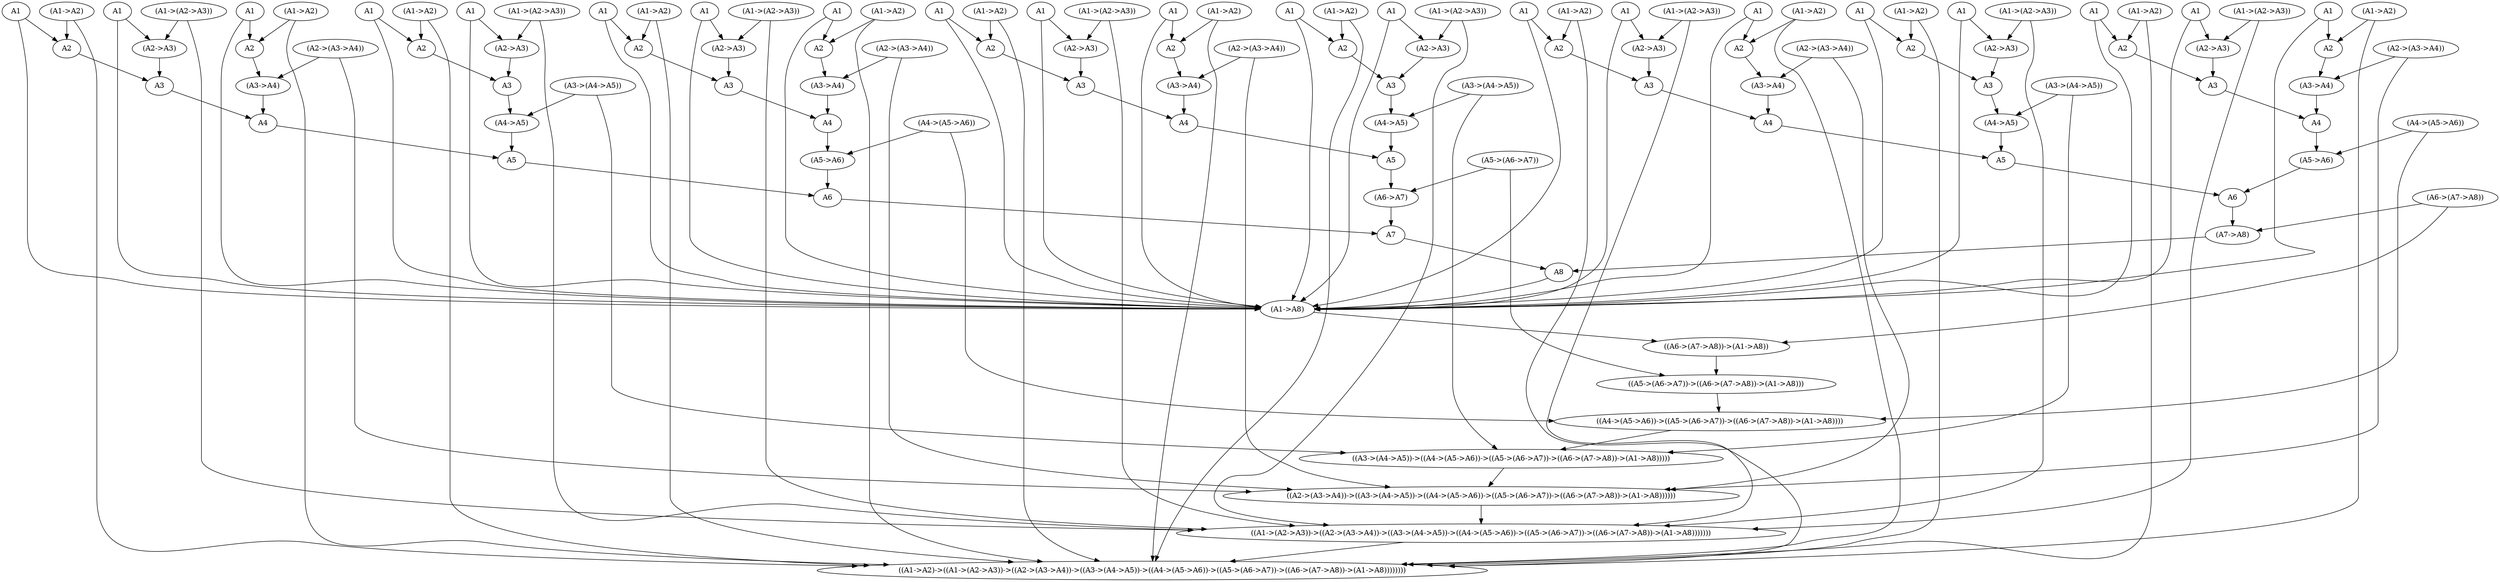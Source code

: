 digraph 2 {
"1" [label="((A1->A2)->((A1->(A2->A3))->((A2->(A3->A4))->((A3->(A4->A5))->((A4->(A5->A6))->((A5->(A6->A7))->((A6->(A7->A8))->(A1->A8))))))))"];
"2" [label="((A1->(A2->A3))->((A2->(A3->A4))->((A3->(A4->A5))->((A4->(A5->A6))->((A5->(A6->A7))->((A6->(A7->A8))->(A1->A8)))))))"];
"2" -> "1";
"3" [label="((A2->(A3->A4))->((A3->(A4->A5))->((A4->(A5->A6))->((A5->(A6->A7))->((A6->(A7->A8))->(A1->A8))))))"];
"3" -> "2";
"4" [label="((A3->(A4->A5))->((A4->(A5->A6))->((A5->(A6->A7))->((A6->(A7->A8))->(A1->A8)))))"];
"4" -> "3";
"5" [label="((A4->(A5->A6))->((A5->(A6->A7))->((A6->(A7->A8))->(A1->A8))))"];
"5" -> "4";
"6" [label="((A5->(A6->A7))->((A6->(A7->A8))->(A1->A8)))"];
"6" -> "5";
"7" [label="((A6->(A7->A8))->(A1->A8))"];
"7" -> "6";
"8" [label="(A1->A8)"];
"8" -> "7";
"9" [label="A8"];
"9" -> "8";
"10" [label="A7"];
"10" -> "9";
"11" [label="A6"];
"11" -> "10";
"12" [label="A5"];
"12" -> "11";
"13" [label="A4"];
"13" -> "12";
"14" [label="A3"];
"14" -> "13";
"15" [label="A2"];
"15" -> "14";
"16" [label="A1"];
"16" -> "15";
"16" -> "8" [comment=discharge];
"17" [label="(A1->A2)"];
"17" -> "15";
"17" -> "1" [comment=discharge];
"18" [label="(A2->A3)"];
"18" -> "14";
"19" [label="A1"];
"19" -> "18";
"19" -> "8" [comment=discharge];
"20" [label="(A1->(A2->A3))"];
"20" -> "18";
"20" -> "2" [comment=discharge];
"21" [label="(A3->A4)"];
"21" -> "13";
"22" [label="A2"];
"22" -> "21";
"23" [label="A1"];
"23" -> "22";
"23" -> "8" [comment=discharge];
"24" [label="(A1->A2)"];
"24" -> "22";
"24" -> "1" [comment=discharge];
"25" [label="(A2->(A3->A4))"];
"25" -> "21";
"25" -> "3" [comment=discharge];
"26" [label="(A4->A5)"];
"26" -> "12";
"27" [label="A3"];
"27" -> "26";
"28" [label="A2"];
"28" -> "27";
"29" [label="A1"];
"29" -> "28";
"29" -> "8" [comment=discharge];
"30" [label="(A1->A2)"];
"30" -> "28";
"30" -> "1" [comment=discharge];
"31" [label="(A2->A3)"];
"31" -> "27";
"32" [label="A1"];
"32" -> "31";
"32" -> "8" [comment=discharge];
"33" [label="(A1->(A2->A3))"];
"33" -> "31";
"33" -> "2" [comment=discharge];
"34" [label="(A3->(A4->A5))"];
"34" -> "26";
"34" -> "4" [comment=discharge];
"35" [label="(A5->A6)"];
"35" -> "11";
"36" [label="A4"];
"36" -> "35";
"37" [label="A3"];
"37" -> "36";
"38" [label="A2"];
"38" -> "37";
"39" [label="A1"];
"39" -> "38";
"39" -> "8" [comment=discharge];
"40" [label="(A1->A2)"];
"40" -> "38";
"40" -> "1" [comment=discharge];
"41" [label="(A2->A3)"];
"41" -> "37";
"42" [label="A1"];
"42" -> "41";
"42" -> "8" [comment=discharge];
"43" [label="(A1->(A2->A3))"];
"43" -> "41";
"43" -> "2" [comment=discharge];
"44" [label="(A3->A4)"];
"44" -> "36";
"45" [label="A2"];
"45" -> "44";
"46" [label="A1"];
"46" -> "45";
"46" -> "8" [comment=discharge];
"47" [label="(A1->A2)"];
"47" -> "45";
"47" -> "1" [comment=discharge];
"48" [label="(A2->(A3->A4))"];
"48" -> "44";
"48" -> "3" [comment=discharge];
"49" [label="(A4->(A5->A6))"];
"49" -> "35";
"49" -> "5" [comment=discharge];
"50" [label="(A6->A7)"];
"50" -> "10";
"51" [label="A5"];
"51" -> "50";
"52" [label="A4"];
"52" -> "51";
"53" [label="A3"];
"53" -> "52";
"54" [label="A2"];
"54" -> "53";
"55" [label="A1"];
"55" -> "54";
"55" -> "8" [comment=discharge];
"56" [label="(A1->A2)"];
"56" -> "54";
"56" -> "1" [comment=discharge];
"57" [label="(A2->A3)"];
"57" -> "53";
"58" [label="A1"];
"58" -> "57";
"58" -> "8" [comment=discharge];
"59" [label="(A1->(A2->A3))"];
"59" -> "57";
"59" -> "2" [comment=discharge];
"60" [label="(A3->A4)"];
"60" -> "52";
"61" [label="A2"];
"61" -> "60";
"62" [label="A1"];
"62" -> "61";
"62" -> "8" [comment=discharge];
"63" [label="(A1->A2)"];
"63" -> "61";
"63" -> "1" [comment=discharge];
"64" [label="(A2->(A3->A4))"];
"64" -> "60";
"64" -> "3" [comment=discharge];
"65" [label="(A4->A5)"];
"65" -> "51";
"66" [label="A3"];
"66" -> "65";
"67" [label="A2"];
"67" -> "66";
"68" [label="A1"];
"68" -> "67";
"68" -> "8" [comment=discharge];
"69" [label="(A1->A2)"];
"69" -> "67";
"69" -> "1" [comment=discharge];
"70" [label="(A2->A3)"];
"70" -> "66";
"71" [label="A1"];
"71" -> "70";
"71" -> "8" [comment=discharge];
"72" [label="(A1->(A2->A3))"];
"72" -> "70";
"72" -> "2" [comment=discharge];
"73" [label="(A3->(A4->A5))"];
"73" -> "65";
"73" -> "4" [comment=discharge];
"74" [label="(A5->(A6->A7))"];
"74" -> "50";
"74" -> "6" [comment=discharge];
"75" [label="(A7->A8)"];
"75" -> "9";
"76" [label="A6"];
"76" -> "75";
"77" [label="A5"];
"77" -> "76";
"78" [label="A4"];
"78" -> "77";
"79" [label="A3"];
"79" -> "78";
"80" [label="A2"];
"80" -> "79";
"81" [label="A1"];
"81" -> "80";
"81" -> "8" [comment=discharge];
"82" [label="(A1->A2)"];
"82" -> "80";
"82" -> "1" [comment=discharge];
"83" [label="(A2->A3)"];
"83" -> "79";
"84" [label="A1"];
"84" -> "83";
"84" -> "8" [comment=discharge];
"85" [label="(A1->(A2->A3))"];
"85" -> "83";
"85" -> "2" [comment=discharge];
"86" [label="(A3->A4)"];
"86" -> "78";
"87" [label="A2"];
"87" -> "86";
"88" [label="A1"];
"88" -> "87";
"88" -> "8" [comment=discharge];
"89" [label="(A1->A2)"];
"89" -> "87";
"89" -> "1" [comment=discharge];
"90" [label="(A2->(A3->A4))"];
"90" -> "86";
"90" -> "3" [comment=discharge];
"91" [label="(A4->A5)"];
"91" -> "77";
"92" [label="A3"];
"92" -> "91";
"93" [label="A2"];
"93" -> "92";
"94" [label="A1"];
"94" -> "93";
"94" -> "8" [comment=discharge];
"95" [label="(A1->A2)"];
"95" -> "93";
"95" -> "1" [comment=discharge];
"96" [label="(A2->A3)"];
"96" -> "92";
"97" [label="A1"];
"97" -> "96";
"97" -> "8" [comment=discharge];
"98" [label="(A1->(A2->A3))"];
"98" -> "96";
"98" -> "2" [comment=discharge];
"99" [label="(A3->(A4->A5))"];
"99" -> "91";
"99" -> "4" [comment=discharge];
"100" [label="(A5->A6)"];
"100" -> "76";
"101" [label="A4"];
"101" -> "100";
"102" [label="A3"];
"102" -> "101";
"103" [label="A2"];
"103" -> "102";
"104" [label="A1"];
"104" -> "103";
"104" -> "8" [comment=discharge];
"105" [label="(A1->A2)"];
"105" -> "103";
"105" -> "1" [comment=discharge];
"106" [label="(A2->A3)"];
"106" -> "102";
"107" [label="A1"];
"107" -> "106";
"107" -> "8" [comment=discharge];
"108" [label="(A1->(A2->A3))"];
"108" -> "106";
"108" -> "2" [comment=discharge];
"109" [label="(A3->A4)"];
"109" -> "101";
"110" [label="A2"];
"110" -> "109";
"111" [label="A1"];
"111" -> "110";
"111" -> "8" [comment=discharge];
"112" [label="(A1->A2)"];
"112" -> "110";
"112" -> "1" [comment=discharge];
"113" [label="(A2->(A3->A4))"];
"113" -> "109";
"113" -> "3" [comment=discharge];
"114" [label="(A4->(A5->A6))"];
"114" -> "100";
"114" -> "5" [comment=discharge];
"115" [label="(A6->(A7->A8))"];
"115" -> "75";
"115" -> "7" [comment=discharge];
}

